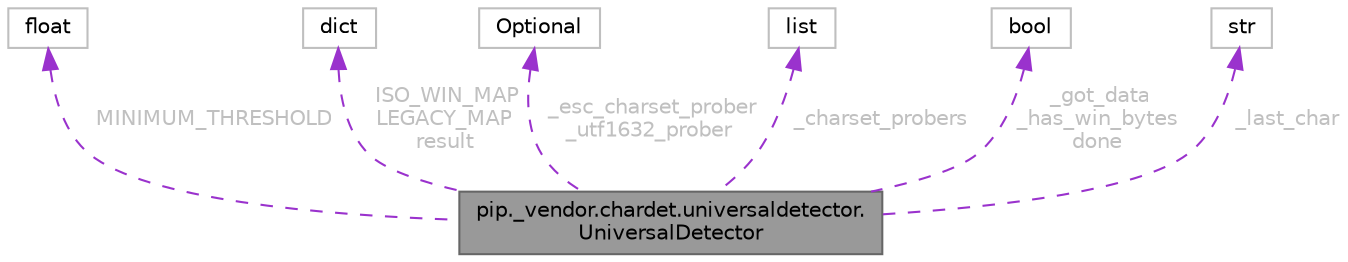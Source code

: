 digraph "pip._vendor.chardet.universaldetector.UniversalDetector"
{
 // LATEX_PDF_SIZE
  bgcolor="transparent";
  edge [fontname=Helvetica,fontsize=10,labelfontname=Helvetica,labelfontsize=10];
  node [fontname=Helvetica,fontsize=10,shape=box,height=0.2,width=0.4];
  Node1 [id="Node000001",label="pip._vendor.chardet.universaldetector.\lUniversalDetector",height=0.2,width=0.4,color="gray40", fillcolor="grey60", style="filled", fontcolor="black",tooltip=" "];
  Node2 -> Node1 [id="edge7_Node000001_Node000002",dir="back",color="darkorchid3",style="dashed",tooltip=" ",label=" MINIMUM_THRESHOLD",fontcolor="grey" ];
  Node2 [id="Node000002",label="float",height=0.2,width=0.4,color="grey75", fillcolor="white", style="filled",tooltip=" "];
  Node3 -> Node1 [id="edge8_Node000001_Node000003",dir="back",color="darkorchid3",style="dashed",tooltip=" ",label=" ISO_WIN_MAP\nLEGACY_MAP\nresult",fontcolor="grey" ];
  Node3 [id="Node000003",label="dict",height=0.2,width=0.4,color="grey75", fillcolor="white", style="filled",tooltip=" "];
  Node4 -> Node1 [id="edge9_Node000001_Node000004",dir="back",color="darkorchid3",style="dashed",tooltip=" ",label=" _esc_charset_prober\n_utf1632_prober",fontcolor="grey" ];
  Node4 [id="Node000004",label="Optional",height=0.2,width=0.4,color="grey75", fillcolor="white", style="filled",tooltip=" "];
  Node5 -> Node1 [id="edge10_Node000001_Node000005",dir="back",color="darkorchid3",style="dashed",tooltip=" ",label=" _charset_probers",fontcolor="grey" ];
  Node5 [id="Node000005",label="list",height=0.2,width=0.4,color="grey75", fillcolor="white", style="filled",tooltip=" "];
  Node6 -> Node1 [id="edge11_Node000001_Node000006",dir="back",color="darkorchid3",style="dashed",tooltip=" ",label=" _got_data\n_has_win_bytes\ndone",fontcolor="grey" ];
  Node6 [id="Node000006",label="bool",height=0.2,width=0.4,color="grey75", fillcolor="white", style="filled",tooltip=" "];
  Node7 -> Node1 [id="edge12_Node000001_Node000007",dir="back",color="darkorchid3",style="dashed",tooltip=" ",label=" _last_char",fontcolor="grey" ];
  Node7 [id="Node000007",label="str",height=0.2,width=0.4,color="grey75", fillcolor="white", style="filled",tooltip=" "];
}
